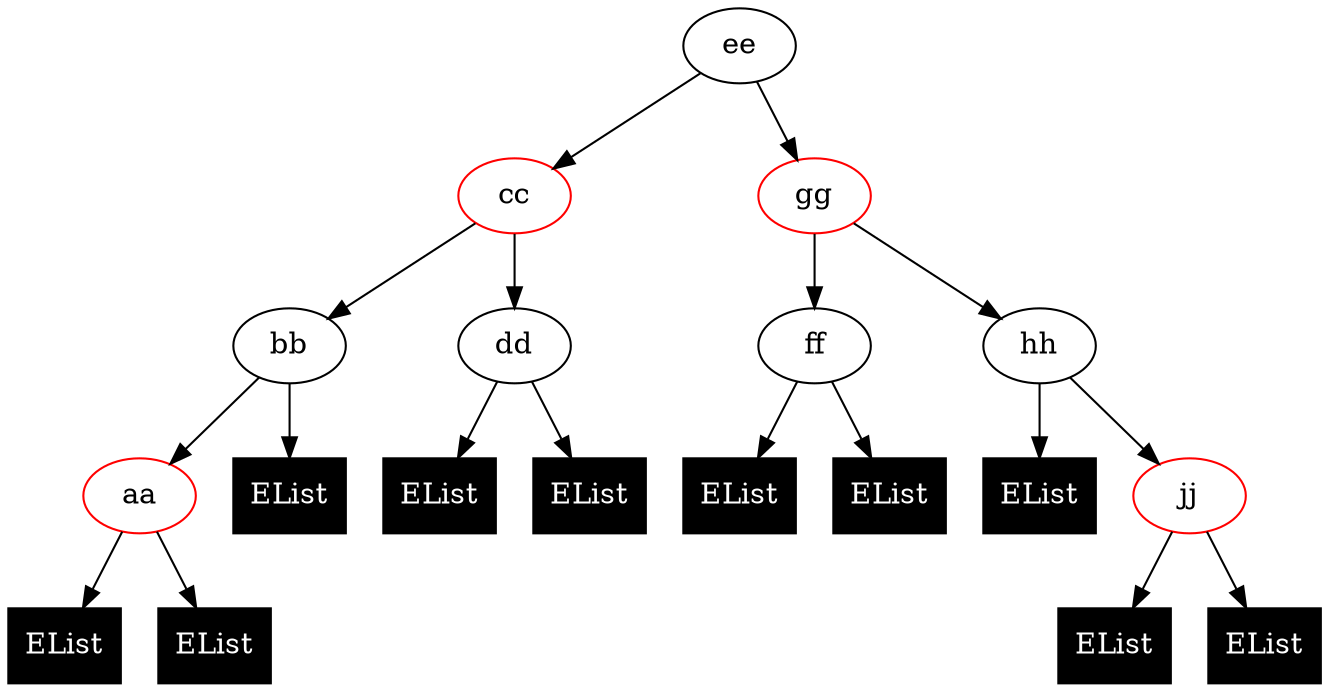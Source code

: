 digraph G {
	0 [label="ee", color=black];
	0 -> 1;
	1 [label="cc", color=red];
	1 -> 3;
	3 [label="bb", color=black];
	3 -> 7;
	7 [label="aa", color=red];
	7 -> 15;
	15 [shape=box, label="EList", style=filled, color=black, fontcolor=white];
	15 [label="EList", color=black];
	7 -> 16;
	16 [shape=box, label="EList", style=filled, color=black, fontcolor=white];
	16 [label="EList", color=black];
	3 -> 8;
	8 [shape=box, label="EList", style=filled, color=black, fontcolor=white];
	8 [label="EList", color=black];
	1 -> 4;
	4 [label="dd", color=black];
	4 -> 9;
	9 [shape=box, label="EList", style=filled, color=black, fontcolor=white];
	9 [label="EList", color=black];
	4 -> 10;
	10 [shape=box, label="EList", style=filled, color=black, fontcolor=white];
	10 [label="EList", color=black];
	0 -> 2;
	2 [label="gg", color=red];
	2 -> 5;
	5 [label="ff", color=black];
	5 -> 11;
	11 [shape=box, label="EList", style=filled, color=black, fontcolor=white];
	11 [label="EList", color=black];
	5 -> 12;
	12 [shape=box, label="EList", style=filled, color=black, fontcolor=white];
	12 [label="EList", color=black];
	2 -> 6;
	6 [label="hh", color=black];
	6 -> 13;
	13 [shape=box, label="EList", style=filled, color=black, fontcolor=white];
	13 [label="EList", color=black];
	6 -> 14;
	14 [label="jj", color=red];
	14 -> 29;
	29 [shape=box, label="EList", style=filled, color=black, fontcolor=white];
	29 [label="EList", color=black];
	14 -> 30;
	30 [shape=box, label="EList", style=filled, color=black, fontcolor=white];
	30 [label="EList", color=black];
}